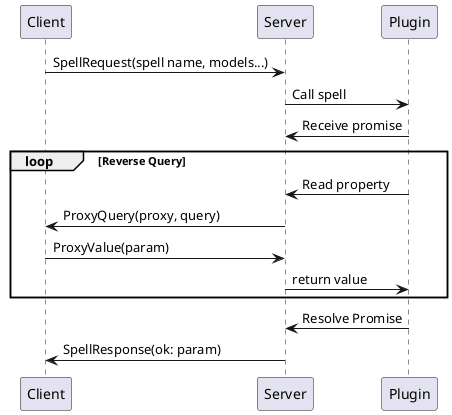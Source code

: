 @startuml
Client -> Server: SpellRequest(spell name, models...)
Server -> Plugin: Call spell
Plugin -> Server: Receive promise

loop Reverse Query
  Plugin -> Server: Read property
  Server -> Client: ProxyQuery(proxy, query)
  Client -> Server: ProxyValue(param)
  Server -> Plugin: return value
end

Plugin -> Server: Resolve Promise
Server -> Client: SpellResponse(ok: param)
@enduml
